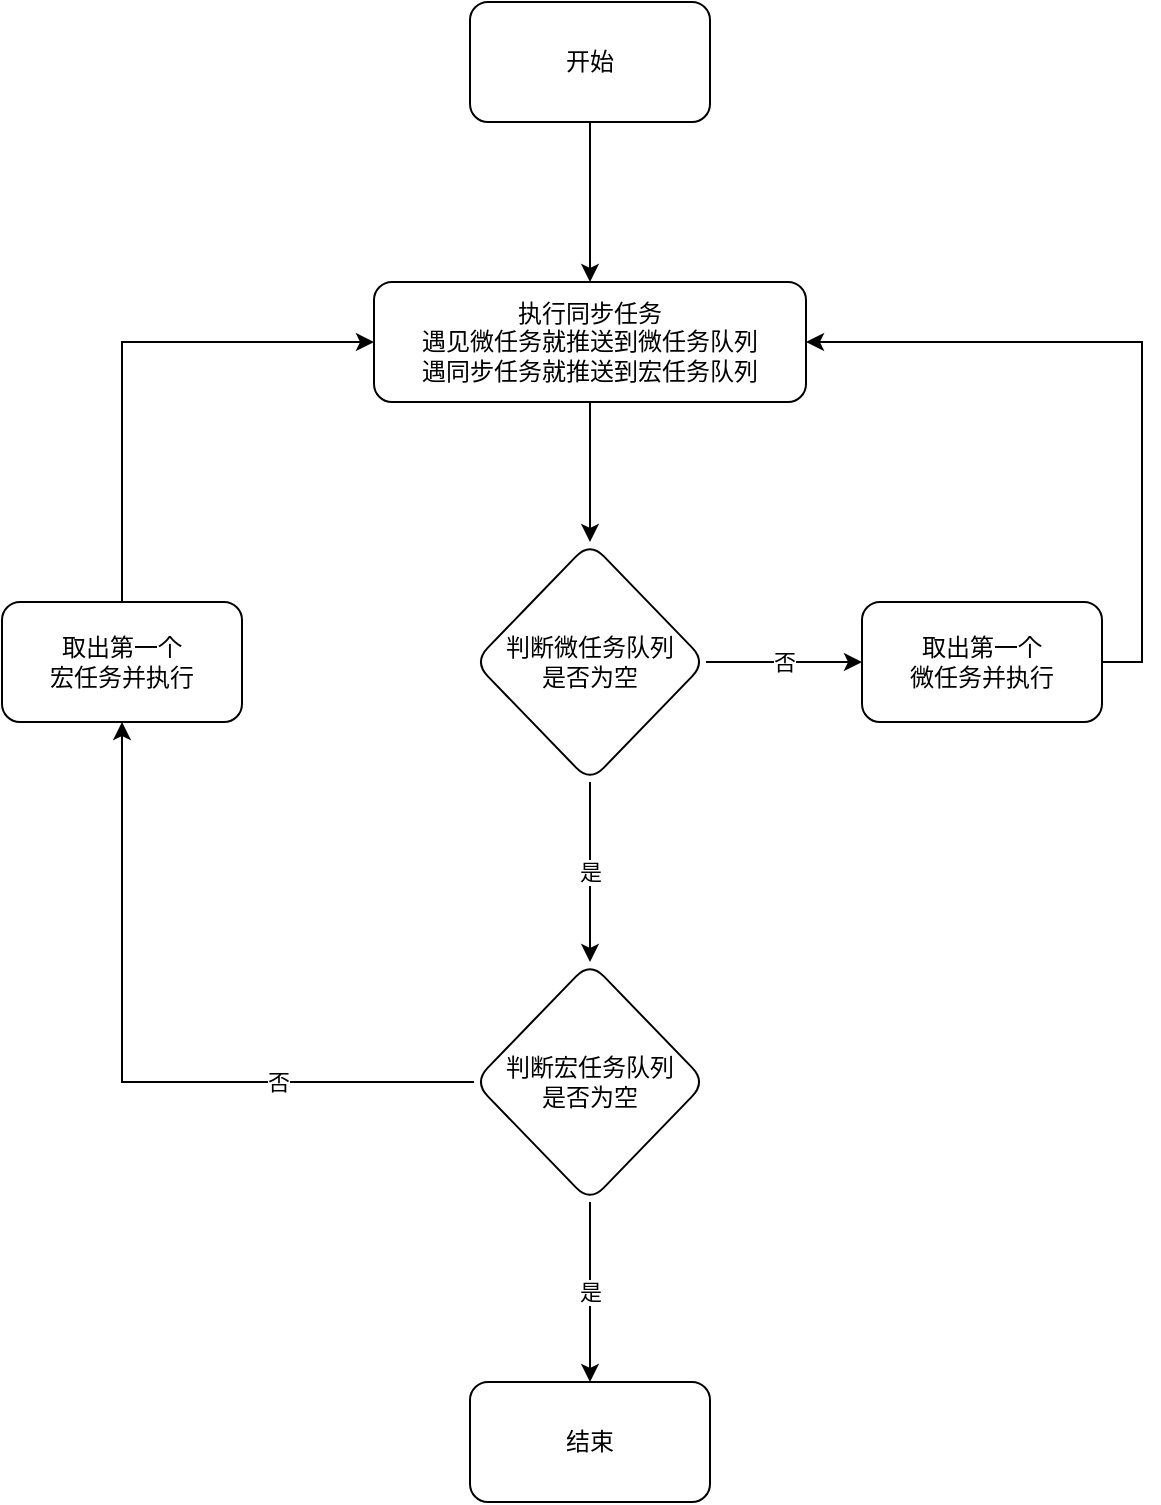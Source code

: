 <mxfile version="18.1.1" type="github">
  <diagram id="cPZTPYuyqxxZ5XNj8B2s" name="第 1 页">
    <mxGraphModel dx="1093" dy="567" grid="1" gridSize="10" guides="1" tooltips="1" connect="1" arrows="1" fold="1" page="1" pageScale="1" pageWidth="827" pageHeight="1169" math="0" shadow="0">
      <root>
        <mxCell id="0" />
        <mxCell id="1" parent="0" />
        <mxCell id="QQ-1s_3Bz6LFpWNVN3Y0-3" value="" style="edgeStyle=orthogonalEdgeStyle;rounded=0;orthogonalLoop=1;jettySize=auto;html=1;" edge="1" parent="1" source="QQ-1s_3Bz6LFpWNVN3Y0-1" target="QQ-1s_3Bz6LFpWNVN3Y0-2">
          <mxGeometry relative="1" as="geometry" />
        </mxCell>
        <mxCell id="QQ-1s_3Bz6LFpWNVN3Y0-1" value="开始" style="rounded=1;whiteSpace=wrap;html=1;" vertex="1" parent="1">
          <mxGeometry x="354" y="40" width="120" height="60" as="geometry" />
        </mxCell>
        <mxCell id="QQ-1s_3Bz6LFpWNVN3Y0-5" value="" style="edgeStyle=orthogonalEdgeStyle;rounded=0;orthogonalLoop=1;jettySize=auto;html=1;" edge="1" parent="1" source="QQ-1s_3Bz6LFpWNVN3Y0-2" target="QQ-1s_3Bz6LFpWNVN3Y0-4">
          <mxGeometry relative="1" as="geometry" />
        </mxCell>
        <mxCell id="QQ-1s_3Bz6LFpWNVN3Y0-2" value="执行同步任务&lt;br&gt;遇见微任务就推送到微任务队列&lt;br&gt;遇同步任务就推送到宏任务队列" style="whiteSpace=wrap;html=1;rounded=1;" vertex="1" parent="1">
          <mxGeometry x="306" y="180" width="216" height="60" as="geometry" />
        </mxCell>
        <mxCell id="QQ-1s_3Bz6LFpWNVN3Y0-7" value="是" style="edgeStyle=orthogonalEdgeStyle;rounded=0;orthogonalLoop=1;jettySize=auto;html=1;" edge="1" parent="1" source="QQ-1s_3Bz6LFpWNVN3Y0-4" target="QQ-1s_3Bz6LFpWNVN3Y0-6">
          <mxGeometry relative="1" as="geometry" />
        </mxCell>
        <mxCell id="QQ-1s_3Bz6LFpWNVN3Y0-9" value="否" style="edgeStyle=orthogonalEdgeStyle;rounded=0;orthogonalLoop=1;jettySize=auto;html=1;" edge="1" parent="1" source="QQ-1s_3Bz6LFpWNVN3Y0-4" target="QQ-1s_3Bz6LFpWNVN3Y0-8">
          <mxGeometry relative="1" as="geometry" />
        </mxCell>
        <mxCell id="QQ-1s_3Bz6LFpWNVN3Y0-4" value="判断微任务队列&lt;br&gt;是否为空" style="rhombus;whiteSpace=wrap;html=1;rounded=1;" vertex="1" parent="1">
          <mxGeometry x="356" y="310" width="116" height="120" as="geometry" />
        </mxCell>
        <mxCell id="QQ-1s_3Bz6LFpWNVN3Y0-12" value="否" style="edgeStyle=orthogonalEdgeStyle;rounded=0;orthogonalLoop=1;jettySize=auto;html=1;" edge="1" parent="1" source="QQ-1s_3Bz6LFpWNVN3Y0-6" target="QQ-1s_3Bz6LFpWNVN3Y0-11">
          <mxGeometry x="-0.447" relative="1" as="geometry">
            <mxPoint as="offset" />
          </mxGeometry>
        </mxCell>
        <mxCell id="QQ-1s_3Bz6LFpWNVN3Y0-14" value="是" style="edgeStyle=orthogonalEdgeStyle;rounded=0;orthogonalLoop=1;jettySize=auto;html=1;" edge="1" parent="1" source="QQ-1s_3Bz6LFpWNVN3Y0-6" target="QQ-1s_3Bz6LFpWNVN3Y0-13">
          <mxGeometry relative="1" as="geometry" />
        </mxCell>
        <mxCell id="QQ-1s_3Bz6LFpWNVN3Y0-6" value="判断宏任务队列&lt;br&gt;是否为空" style="rhombus;whiteSpace=wrap;html=1;rounded=1;" vertex="1" parent="1">
          <mxGeometry x="356" y="520" width="116" height="120" as="geometry" />
        </mxCell>
        <mxCell id="QQ-1s_3Bz6LFpWNVN3Y0-10" style="edgeStyle=orthogonalEdgeStyle;rounded=0;orthogonalLoop=1;jettySize=auto;html=1;exitX=1;exitY=0.5;exitDx=0;exitDy=0;entryX=1;entryY=0.5;entryDx=0;entryDy=0;" edge="1" parent="1" source="QQ-1s_3Bz6LFpWNVN3Y0-8" target="QQ-1s_3Bz6LFpWNVN3Y0-2">
          <mxGeometry relative="1" as="geometry" />
        </mxCell>
        <mxCell id="QQ-1s_3Bz6LFpWNVN3Y0-8" value="取出第一个&lt;br&gt;微任务并执行" style="whiteSpace=wrap;html=1;rounded=1;" vertex="1" parent="1">
          <mxGeometry x="550" y="340" width="120" height="60" as="geometry" />
        </mxCell>
        <mxCell id="QQ-1s_3Bz6LFpWNVN3Y0-15" style="edgeStyle=orthogonalEdgeStyle;rounded=0;orthogonalLoop=1;jettySize=auto;html=1;exitX=0.5;exitY=0;exitDx=0;exitDy=0;entryX=0;entryY=0.5;entryDx=0;entryDy=0;" edge="1" parent="1" source="QQ-1s_3Bz6LFpWNVN3Y0-11" target="QQ-1s_3Bz6LFpWNVN3Y0-2">
          <mxGeometry relative="1" as="geometry" />
        </mxCell>
        <mxCell id="QQ-1s_3Bz6LFpWNVN3Y0-11" value="&lt;span style=&quot;&quot;&gt;取出第一个&lt;/span&gt;&lt;br style=&quot;&quot;&gt;&lt;span style=&quot;&quot;&gt;宏任务并执行&lt;/span&gt;" style="whiteSpace=wrap;html=1;rounded=1;" vertex="1" parent="1">
          <mxGeometry x="120" y="340" width="120" height="60" as="geometry" />
        </mxCell>
        <mxCell id="QQ-1s_3Bz6LFpWNVN3Y0-13" value="结束" style="whiteSpace=wrap;html=1;rounded=1;" vertex="1" parent="1">
          <mxGeometry x="354" y="730" width="120" height="60" as="geometry" />
        </mxCell>
      </root>
    </mxGraphModel>
  </diagram>
</mxfile>
